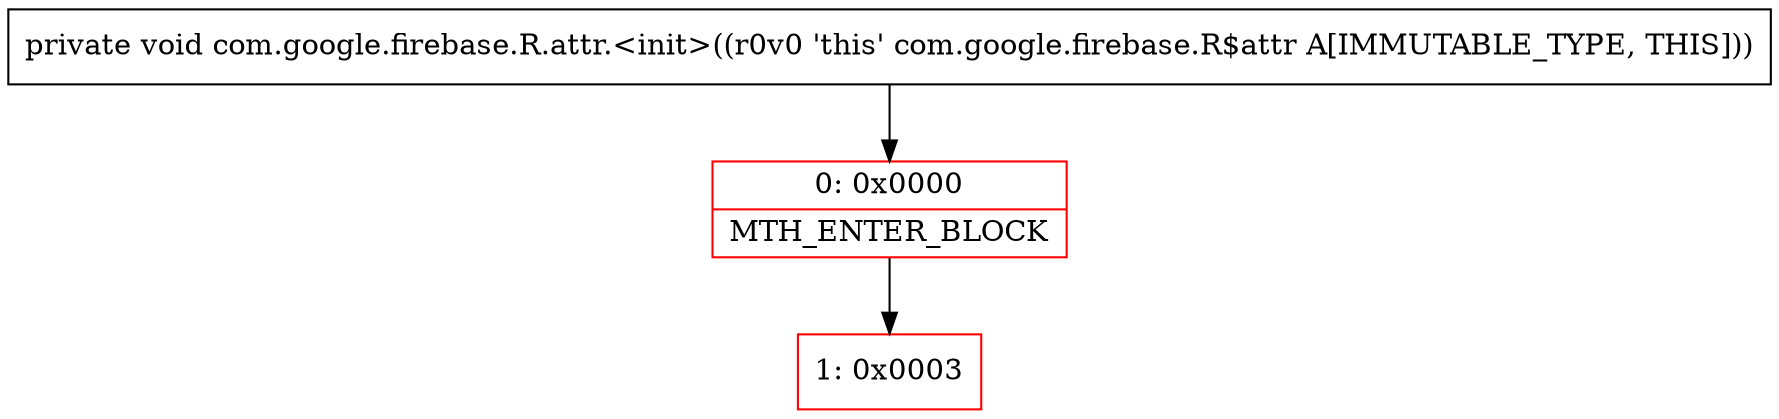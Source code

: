 digraph "CFG forcom.google.firebase.R.attr.\<init\>()V" {
subgraph cluster_Region_942241950 {
label = "R(0)";
node [shape=record,color=blue];
}
Node_0 [shape=record,color=red,label="{0\:\ 0x0000|MTH_ENTER_BLOCK\l}"];
Node_1 [shape=record,color=red,label="{1\:\ 0x0003}"];
MethodNode[shape=record,label="{private void com.google.firebase.R.attr.\<init\>((r0v0 'this' com.google.firebase.R$attr A[IMMUTABLE_TYPE, THIS])) }"];
MethodNode -> Node_0;
Node_0 -> Node_1;
}

